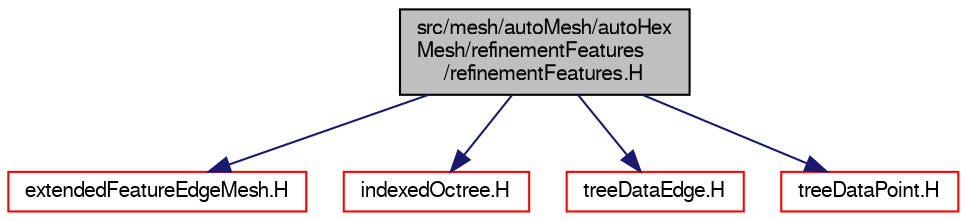 digraph "src/mesh/autoMesh/autoHexMesh/refinementFeatures/refinementFeatures.H"
{
  bgcolor="transparent";
  edge [fontname="FreeSans",fontsize="10",labelfontname="FreeSans",labelfontsize="10"];
  node [fontname="FreeSans",fontsize="10",shape=record];
  Node0 [label="src/mesh/autoMesh/autoHex\lMesh/refinementFeatures\l/refinementFeatures.H",height=0.2,width=0.4,color="black", fillcolor="grey75", style="filled", fontcolor="black"];
  Node0 -> Node1 [color="midnightblue",fontsize="10",style="solid",fontname="FreeSans"];
  Node1 [label="extendedFeatureEdgeMesh.H",height=0.2,width=0.4,color="red",URL="$a00992.html"];
  Node0 -> Node145 [color="midnightblue",fontsize="10",style="solid",fontname="FreeSans"];
  Node145 [label="indexedOctree.H",height=0.2,width=0.4,color="red",URL="$a08387.html"];
  Node0 -> Node168 [color="midnightblue",fontsize="10",style="solid",fontname="FreeSans"];
  Node168 [label="treeDataEdge.H",height=0.2,width=0.4,color="red",URL="$a07550.html"];
  Node0 -> Node170 [color="midnightblue",fontsize="10",style="solid",fontname="FreeSans"];
  Node170 [label="treeDataPoint.H",height=0.2,width=0.4,color="red",URL="$a07562.html"];
}

